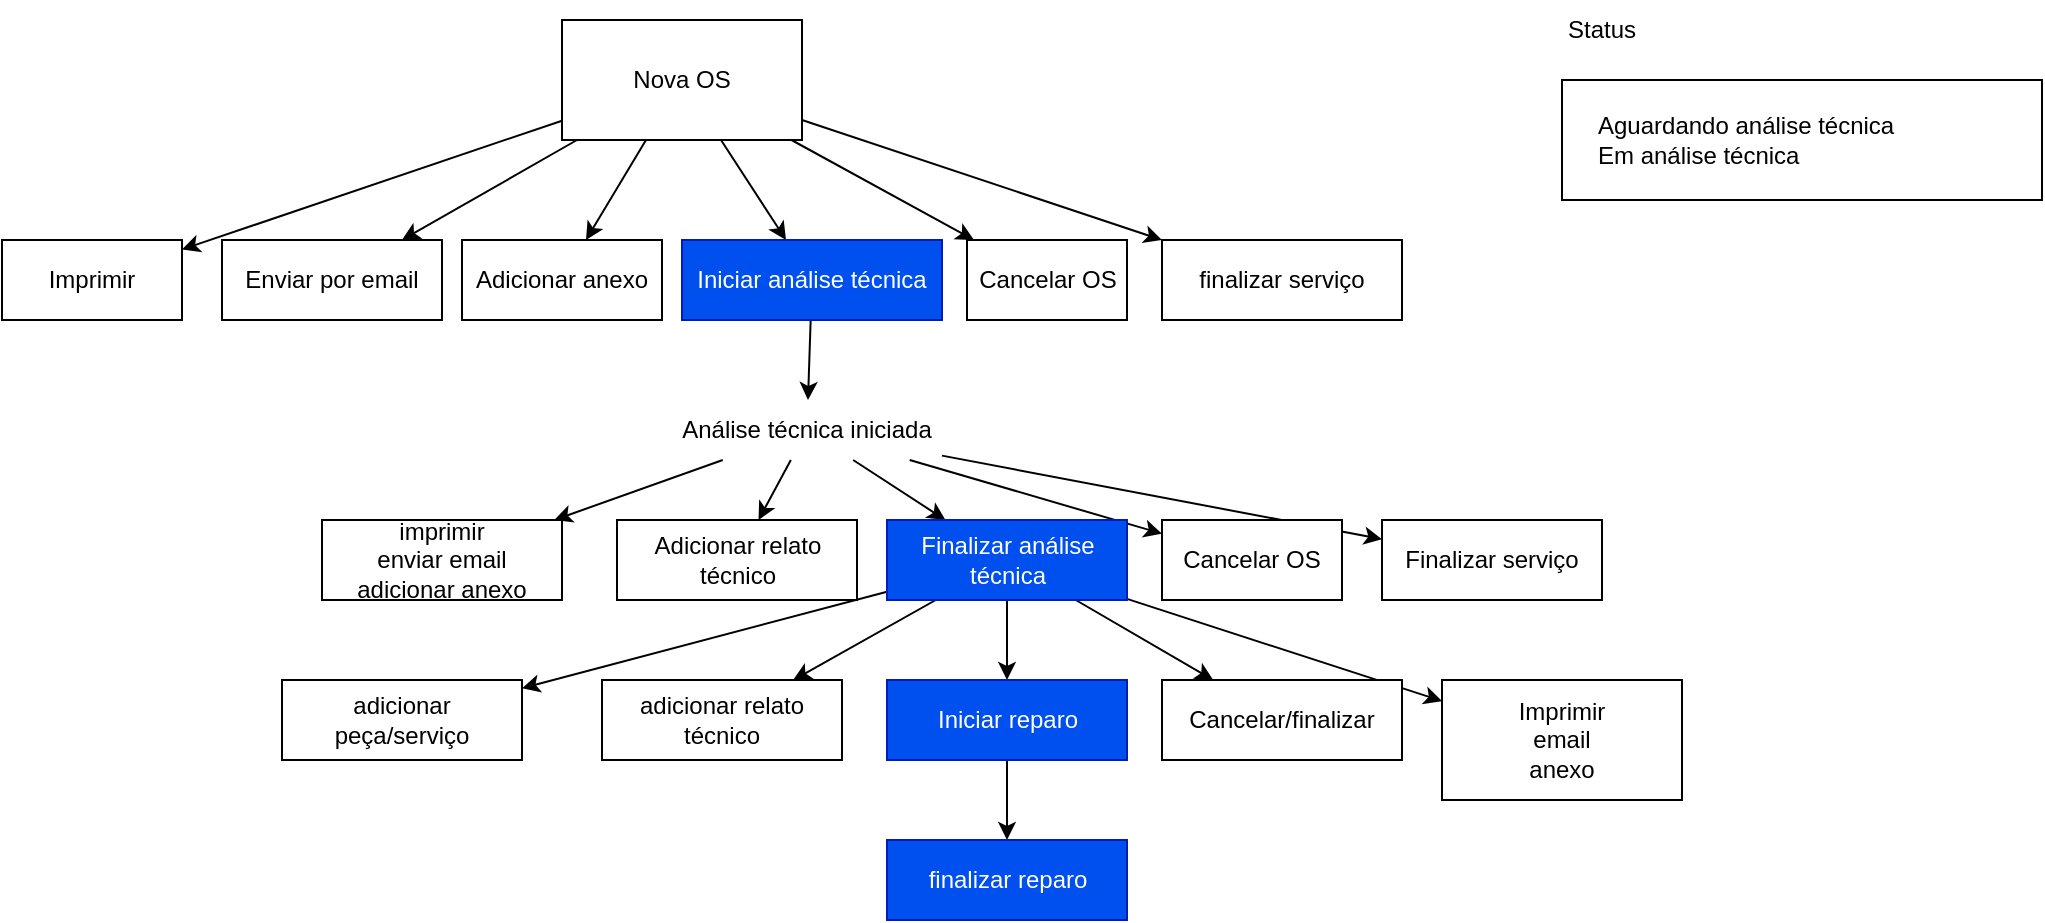 <mxfile>
    <diagram id="4U24i3mt0P8HuslOAw_W" name="Page-1">
        <mxGraphModel dx="615" dy="375" grid="1" gridSize="10" guides="1" tooltips="1" connect="1" arrows="1" fold="1" page="1" pageScale="1" pageWidth="850" pageHeight="1100" math="0" shadow="0">
            <root>
                <mxCell id="0"/>
                <mxCell id="1" parent="0"/>
                <mxCell id="3" style="edgeStyle=none;html=1;" parent="1" source="2" target="4" edge="1">
                    <mxGeometry relative="1" as="geometry">
                        <mxPoint x="350" y="150" as="targetPoint"/>
                    </mxGeometry>
                </mxCell>
                <mxCell id="5" style="edgeStyle=none;html=1;" parent="1" source="2" target="6" edge="1">
                    <mxGeometry relative="1" as="geometry">
                        <mxPoint x="290" y="150" as="targetPoint"/>
                    </mxGeometry>
                </mxCell>
                <mxCell id="7" style="edgeStyle=none;html=1;" parent="1" source="2" target="8" edge="1">
                    <mxGeometry relative="1" as="geometry">
                        <mxPoint x="350" y="150" as="targetPoint"/>
                    </mxGeometry>
                </mxCell>
                <mxCell id="9" style="edgeStyle=none;html=1;" parent="1" source="2" target="10" edge="1">
                    <mxGeometry relative="1" as="geometry">
                        <mxPoint x="550" y="140" as="targetPoint"/>
                    </mxGeometry>
                </mxCell>
                <mxCell id="17" style="edgeStyle=none;html=1;" parent="1" source="2" target="18" edge="1">
                    <mxGeometry relative="1" as="geometry">
                        <mxPoint x="652" y="140" as="targetPoint"/>
                    </mxGeometry>
                </mxCell>
                <mxCell id="27" style="edgeStyle=none;html=1;" parent="1" source="2" target="28" edge="1">
                    <mxGeometry relative="1" as="geometry">
                        <mxPoint x="660" y="150" as="targetPoint"/>
                    </mxGeometry>
                </mxCell>
                <mxCell id="2" value="Nova OS" style="rounded=0;whiteSpace=wrap;html=1;" parent="1" vertex="1">
                    <mxGeometry x="290" y="40" width="120" height="60" as="geometry"/>
                </mxCell>
                <mxCell id="4" value="Imprimir" style="rounded=0;whiteSpace=wrap;html=1;" parent="1" vertex="1">
                    <mxGeometry x="10" y="150" width="90" height="40" as="geometry"/>
                </mxCell>
                <mxCell id="6" value="Enviar por email" style="rounded=0;whiteSpace=wrap;html=1;" parent="1" vertex="1">
                    <mxGeometry x="120" y="150" width="110" height="40" as="geometry"/>
                </mxCell>
                <mxCell id="8" value="Adicionar anexo" style="rounded=0;whiteSpace=wrap;html=1;" parent="1" vertex="1">
                    <mxGeometry x="240" y="150" width="100" height="40" as="geometry"/>
                </mxCell>
                <mxCell id="13" style="edgeStyle=none;html=1;" parent="1" source="10" target="14" edge="1">
                    <mxGeometry relative="1" as="geometry">
                        <mxPoint x="505" y="240" as="targetPoint"/>
                    </mxGeometry>
                </mxCell>
                <mxCell id="10" value="Iniciar análise técnica" style="rounded=0;whiteSpace=wrap;html=1;fillColor=#0050ef;fontColor=#ffffff;strokeColor=#001DBC;" parent="1" vertex="1">
                    <mxGeometry x="350" y="150" width="130" height="40" as="geometry"/>
                </mxCell>
                <mxCell id="11" value="Status" style="text;html=1;strokeColor=none;fillColor=none;align=center;verticalAlign=middle;whiteSpace=wrap;rounded=0;" parent="1" vertex="1">
                    <mxGeometry x="780" y="30" width="60" height="30" as="geometry"/>
                </mxCell>
                <mxCell id="12" value="Aguardando análise técnica&lt;br&gt;Em análise técnica" style="rounded=0;whiteSpace=wrap;html=1;align=left;spacingLeft=16;" parent="1" vertex="1">
                    <mxGeometry x="790" y="70" width="240" height="60" as="geometry"/>
                </mxCell>
                <mxCell id="15" style="edgeStyle=none;html=1;" parent="1" source="14" target="16" edge="1">
                    <mxGeometry relative="1" as="geometry">
                        <mxPoint x="505" y="320" as="targetPoint"/>
                    </mxGeometry>
                </mxCell>
                <mxCell id="19" style="edgeStyle=none;html=1;" parent="1" source="14" target="20" edge="1">
                    <mxGeometry relative="1" as="geometry">
                        <mxPoint x="505" y="300" as="targetPoint"/>
                    </mxGeometry>
                </mxCell>
                <mxCell id="21" style="edgeStyle=none;html=1;" parent="1" source="14" target="22" edge="1">
                    <mxGeometry relative="1" as="geometry">
                        <mxPoint x="590" y="290" as="targetPoint"/>
                    </mxGeometry>
                </mxCell>
                <mxCell id="25" style="edgeStyle=none;html=1;" parent="1" source="14" target="26" edge="1">
                    <mxGeometry relative="1" as="geometry">
                        <mxPoint x="750" y="290" as="targetPoint"/>
                    </mxGeometry>
                </mxCell>
                <mxCell id="31" style="edgeStyle=none;html=1;" parent="1" source="14" target="32" edge="1">
                    <mxGeometry relative="1" as="geometry">
                        <mxPoint x="770" y="290" as="targetPoint"/>
                    </mxGeometry>
                </mxCell>
                <mxCell id="14" value="Análise técnica iniciada" style="text;html=1;strokeColor=none;fillColor=none;align=center;verticalAlign=middle;whiteSpace=wrap;rounded=0;" parent="1" vertex="1">
                    <mxGeometry x="345" y="230" width="135" height="30" as="geometry"/>
                </mxCell>
                <mxCell id="29" style="edgeStyle=none;html=1;" parent="1" source="16" target="30" edge="1">
                    <mxGeometry relative="1" as="geometry">
                        <mxPoint x="512.5" y="380" as="targetPoint"/>
                    </mxGeometry>
                </mxCell>
                <mxCell id="33" style="edgeStyle=none;html=1;" parent="1" source="16" target="34" edge="1">
                    <mxGeometry relative="1" as="geometry">
                        <mxPoint x="400" y="370" as="targetPoint"/>
                    </mxGeometry>
                </mxCell>
                <mxCell id="35" style="edgeStyle=none;html=1;" parent="1" source="16" target="36" edge="1">
                    <mxGeometry relative="1" as="geometry">
                        <mxPoint x="240" y="370" as="targetPoint"/>
                    </mxGeometry>
                </mxCell>
                <mxCell id="37" style="edgeStyle=none;html=1;" parent="1" source="16" target="38" edge="1">
                    <mxGeometry relative="1" as="geometry">
                        <mxPoint x="630" y="370" as="targetPoint"/>
                    </mxGeometry>
                </mxCell>
                <mxCell id="39" style="edgeStyle=none;html=1;" parent="1" source="16" target="40" edge="1">
                    <mxGeometry relative="1" as="geometry">
                        <mxPoint x="770" y="370" as="targetPoint"/>
                    </mxGeometry>
                </mxCell>
                <mxCell id="16" value="Finalizar análise técnica" style="rounded=0;whiteSpace=wrap;html=1;fillColor=#0050ef;fontColor=#ffffff;strokeColor=#001DBC;" parent="1" vertex="1">
                    <mxGeometry x="452.5" y="290" width="120" height="40" as="geometry"/>
                </mxCell>
                <mxCell id="18" value="Cancelar OS" style="rounded=0;whiteSpace=wrap;html=1;" parent="1" vertex="1">
                    <mxGeometry x="492.5" y="150" width="80" height="40" as="geometry"/>
                </mxCell>
                <mxCell id="20" value="imprimir&lt;br&gt;enviar email&lt;br&gt;adicionar anexo" style="rounded=0;whiteSpace=wrap;html=1;" parent="1" vertex="1">
                    <mxGeometry x="170" y="290" width="120" height="40" as="geometry"/>
                </mxCell>
                <mxCell id="22" value="Adicionar relato técnico" style="rounded=0;whiteSpace=wrap;html=1;" parent="1" vertex="1">
                    <mxGeometry x="317.5" y="290" width="120" height="40" as="geometry"/>
                </mxCell>
                <mxCell id="26" value="Cancelar OS" style="rounded=0;whiteSpace=wrap;html=1;" parent="1" vertex="1">
                    <mxGeometry x="590" y="290" width="90" height="40" as="geometry"/>
                </mxCell>
                <mxCell id="28" value="finalizar serviço" style="rounded=0;whiteSpace=wrap;html=1;" parent="1" vertex="1">
                    <mxGeometry x="590" y="150" width="120" height="40" as="geometry"/>
                </mxCell>
                <mxCell id="41" style="edgeStyle=none;html=1;" parent="1" source="30" target="42" edge="1">
                    <mxGeometry relative="1" as="geometry">
                        <mxPoint x="513" y="450" as="targetPoint"/>
                    </mxGeometry>
                </mxCell>
                <mxCell id="30" value="Iniciar reparo" style="rounded=0;whiteSpace=wrap;html=1;fillColor=#0050ef;fontColor=#ffffff;strokeColor=#001DBC;" parent="1" vertex="1">
                    <mxGeometry x="452.5" y="370" width="120" height="40" as="geometry"/>
                </mxCell>
                <mxCell id="32" value="Finalizar serviço" style="rounded=0;whiteSpace=wrap;html=1;" parent="1" vertex="1">
                    <mxGeometry x="700" y="290" width="110" height="40" as="geometry"/>
                </mxCell>
                <mxCell id="34" value="adicionar relato técnico" style="rounded=0;whiteSpace=wrap;html=1;" parent="1" vertex="1">
                    <mxGeometry x="310" y="370" width="120" height="40" as="geometry"/>
                </mxCell>
                <mxCell id="36" value="adicionar peça/serviço" style="rounded=0;whiteSpace=wrap;html=1;" parent="1" vertex="1">
                    <mxGeometry x="150" y="370" width="120" height="40" as="geometry"/>
                </mxCell>
                <mxCell id="38" value="Cancelar/finalizar" style="rounded=0;whiteSpace=wrap;html=1;" parent="1" vertex="1">
                    <mxGeometry x="590" y="370" width="120" height="40" as="geometry"/>
                </mxCell>
                <mxCell id="40" value="Imprimir&lt;br&gt;email&lt;br&gt;anexo" style="rounded=0;whiteSpace=wrap;html=1;" parent="1" vertex="1">
                    <mxGeometry x="730" y="370" width="120" height="60" as="geometry"/>
                </mxCell>
                <mxCell id="42" value="finalizar reparo" style="rounded=0;whiteSpace=wrap;html=1;fillColor=#0050ef;fontColor=#ffffff;strokeColor=#001DBC;" parent="1" vertex="1">
                    <mxGeometry x="452.5" y="450" width="120" height="40" as="geometry"/>
                </mxCell>
            </root>
        </mxGraphModel>
    </diagram>
</mxfile>